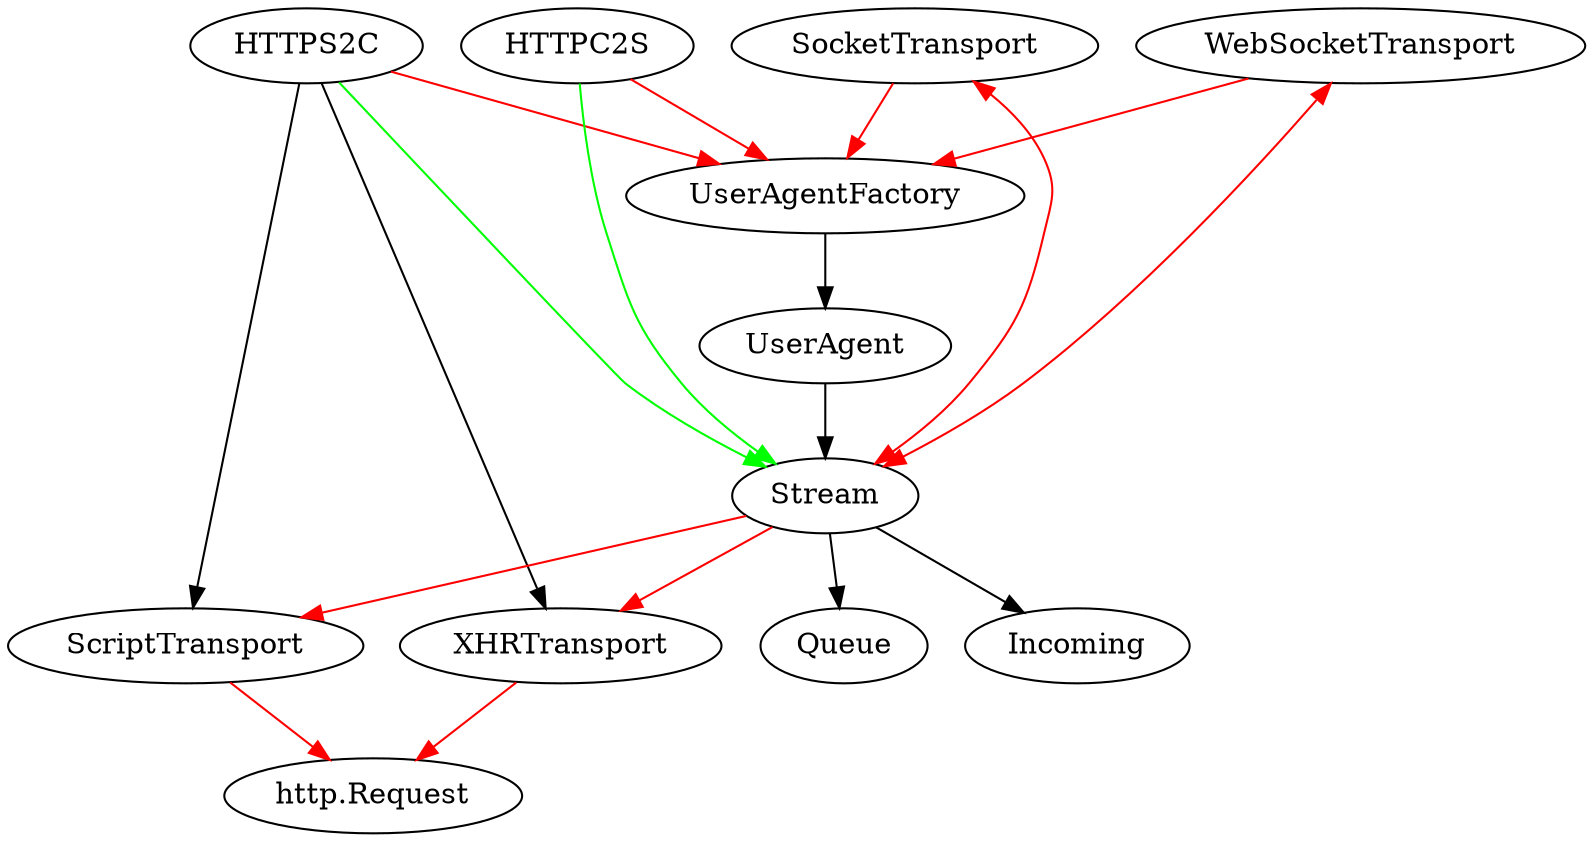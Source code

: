 /*

Black arrow means "I instantiate this class (and possibly keep references to it)
Red arrow means "I keep references to an object of this class"
Green arrow means "I call methods on an object of this class but do not keep references to it"

*/

digraph objects {
  HTTPS2C -> UserAgentFactory [color=red];
  HTTPS2C -> ScriptTransport;
  HTTPS2C -> Stream [color=green];
  HTTPS2C -> XHRTransport;
  HTTPC2S -> UserAgentFactory [color=red];
  HTTPC2S -> Stream [color=green];
  SocketTransport -> UserAgentFactory [color=red];
  SocketTransport -> Stream [color=red, dir=both];
  WebSocketTransport -> UserAgentFactory [color=red];
  WebSocketTransport -> Stream [color=red, dir=both];
  XHRTransport -> "http.Request" [color=red];
  ScriptTransport -> "http.Request" [color=red];
  Stream -> ScriptTransport [color=red];
  Stream -> XHRTransport [color=red];
  UserAgentFactory -> UserAgent;
  UserAgent -> Stream;
  Stream -> Queue;
  Stream -> Incoming;
}
